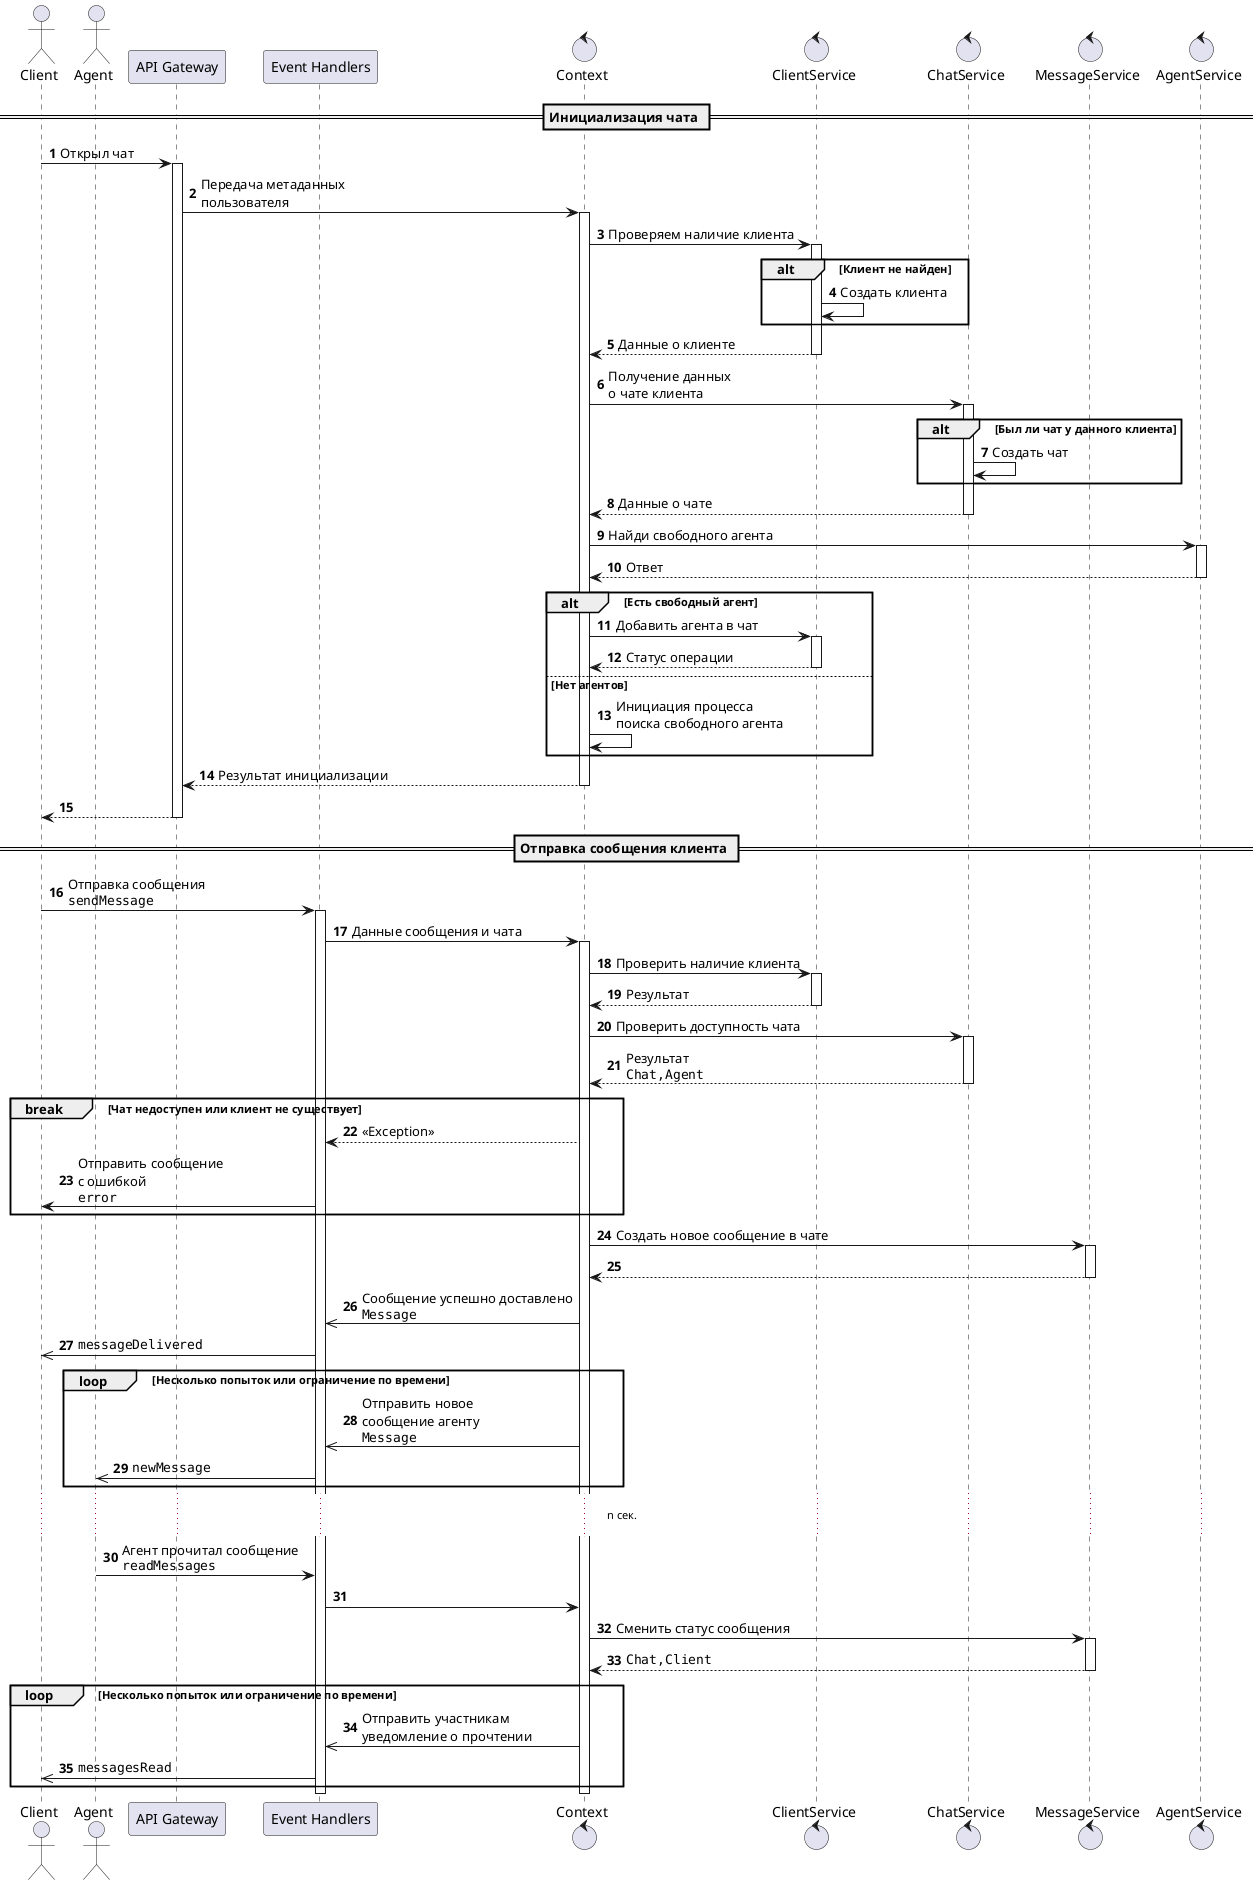 @startuml

autonumber

actor Client as C
actor Agent as A

participant "API Gateway" as API
participant "Event Handlers" as E

control "Context" as X
control "ClientService" as CS
control "ChatService" as HS
control "MessageService" as MS
control "AgentService" as AS

== Инициализация чата ==

C -> API++: Открыл чат
API -> X++: Передача метаданных\nпользователя

X -> CS++: Проверяем наличие клиента
alt Клиент не найден
  CS -> CS: Создать клиента
end
CS --> X--: Данные о клиенте

X -> HS++: Получение данных\nо чате клиента
alt Был ли чат у данного клиента
  HS -> HS: Создать чат
end
HS --> X--: Данные о чате

X -> AS++: Найди свободного агента
AS --> X--: Ответ

alt Есть свободный агент
  X -> CS++: Добавить агента в чат
  CS --> X--: Статус операции
else Нет агентов
  X -> X: Инициация процесса\nпоиска свободного агента
end

X --> API--: Результат инициализации
API --> C--

== Отправка сообщения клиента ==

C -> E++: Отправка сообщения\n""sendMessage""

E -> X++: Данные сообщения и чата

X -> CS++: Проверить наличие клиента
CS --> X--: Результат

X -> HS++: Проверить доступность чата
HS --> X--: Результат\n""Chat,Agent""

break Чат недоступен или клиент не существует
  X --> E: << Exception >>
  E -> C: Отправить сообщение\nс ошибкой\n""error""
end

X -> MS++: Создать новое сообщение в чате
MS --> X--

X ->> E: Сообщение успешно доставлено\n""Message""
E ->> C: ""messageDelivered""

loop Несколько попыток или ограничение по времени
  X ->> E: Отправить новое\nсообщение агенту\n""Message""
  E ->> A: ""newMessage""
end

... n сек. ...

A -> E: Агент прочитал сообщение\n""readMessages""
E -> X
X -> MS++: Сменить статус сообщения
MS --> X--: ""Chat,Client""

loop Несколько попыток или ограничение по времени
  X ->> E: Отправить участникам\nуведомление о прочтении
  E ->> C: ""messagesRead""
end

deactivate X
deactivate E

@enduml
